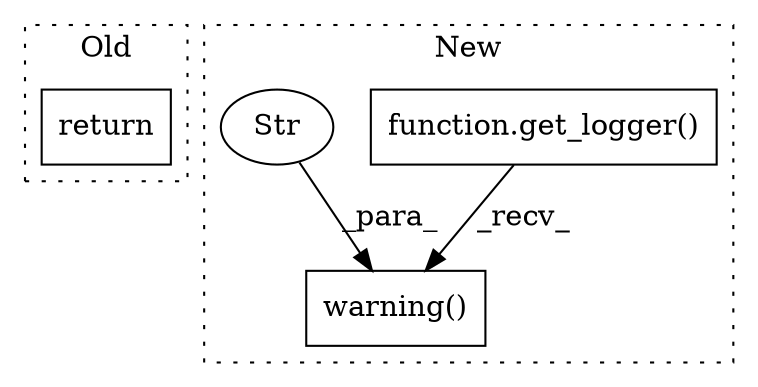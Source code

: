 digraph G {
subgraph cluster0 {
1 [label="return" a="93" s="18732" l="7" shape="box"];
label = "Old";
style="dotted";
}
subgraph cluster1 {
2 [label="function.get_logger()" a="75" s="18931" l="12" shape="box"];
3 [label="warning()" a="75" s="18931,19002" l="21,1" shape="box"];
4 [label="Str" a="66" s="18952" l="37" shape="ellipse"];
label = "New";
style="dotted";
}
2 -> 3 [label="_recv_"];
4 -> 3 [label="_para_"];
}